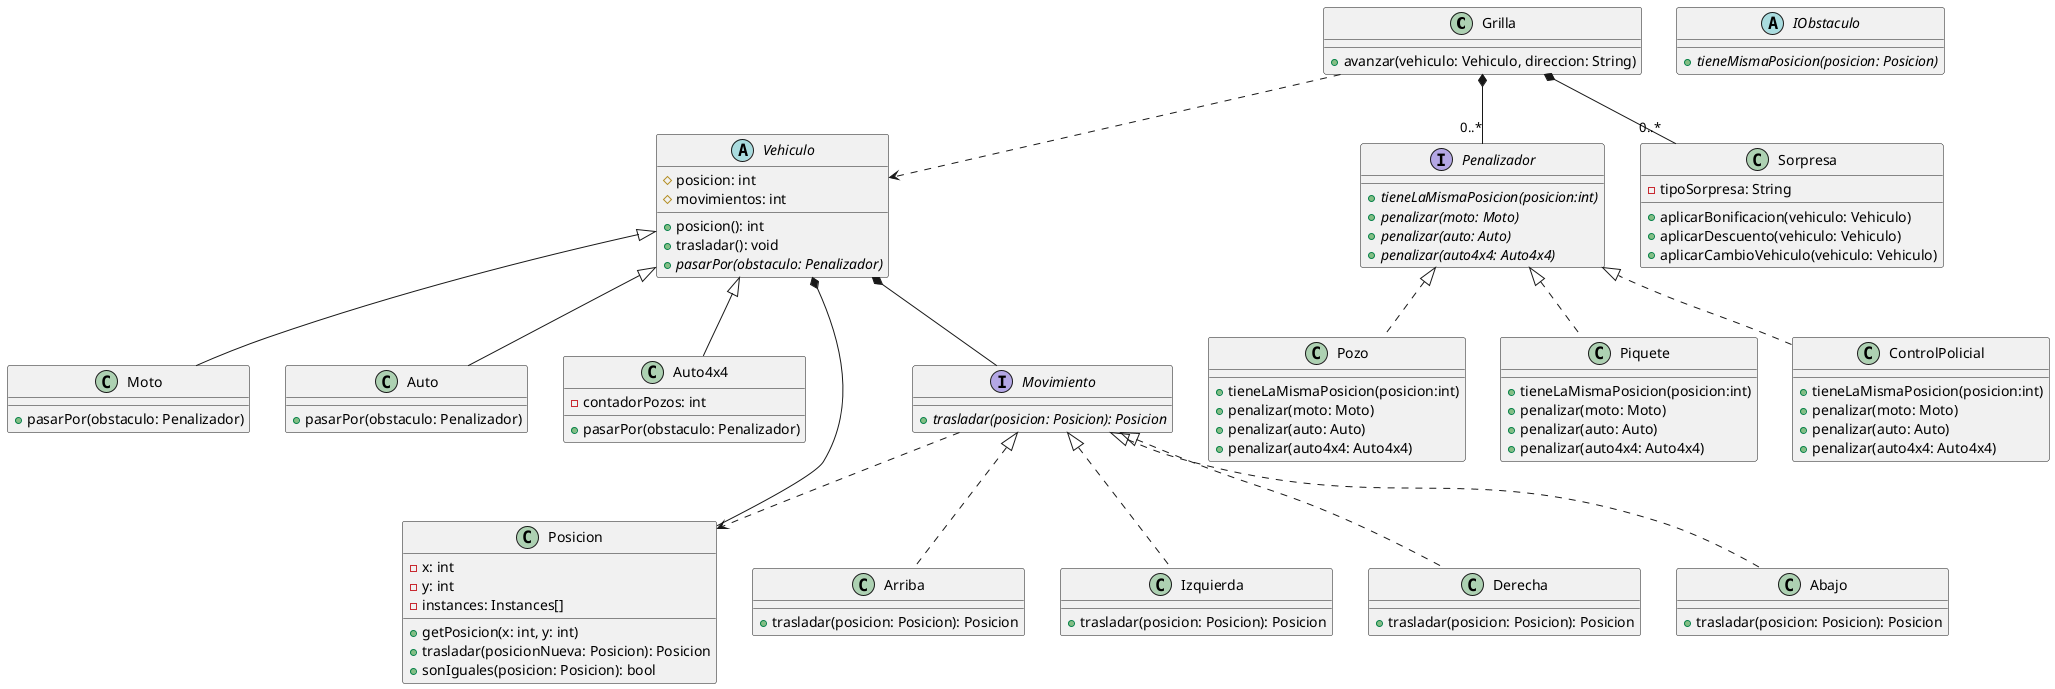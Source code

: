 @startuml

class Grilla {
    + avanzar(vehiculo: Vehiculo, direccion: String)
}

abstract class Vehiculo {
    # posicion: int
    # movimientos: int
    + posicion(): int
    + trasladar(): void
    + {abstract} pasarPor(obstaculo: Penalizador)
}

class Moto {
    + pasarPor(obstaculo: Penalizador)
}

class Auto {
    + pasarPor(obstaculo: Penalizador)
}

class Auto4x4 {
    - contadorPozos: int
    + pasarPor(obstaculo: Penalizador)
}

class Posicion {
    - x: int
    - y: int
    - instances: Instances[]
    + getPosicion(x: int, y: int)
    + trasladar(posicionNueva: Posicion): Posicion
    + sonIguales(posicion: Posicion): bool
}

interface Movimiento {
    + {abstract} trasladar(posicion: Posicion): Posicion
}

class Arriba {
    + trasladar(posicion: Posicion): Posicion
}

class Izquierda {
    + trasladar(posicion: Posicion): Posicion
}

class Derecha {
    + trasladar(posicion: Posicion): Posicion
}

class Abajo {
    + trasladar(posicion: Posicion): Posicion
}

abstract class IObstaculo {
    + {abstract} tieneMismaPosicion(posicion: Posicion)
}

interface Penalizador {
    + {abstract} tieneLaMismaPosicion(posicion:int)
    + {abstract} penalizar(moto: Moto)
    + {abstract} penalizar(auto: Auto)
    + {abstract} penalizar(auto4x4: Auto4x4)
}

class Pozo {
    + tieneLaMismaPosicion(posicion:int)
    + penalizar(moto: Moto)
    + penalizar(auto: Auto)
    + penalizar(auto4x4: Auto4x4)
}

class Piquete {
    + tieneLaMismaPosicion(posicion:int)
    + penalizar(moto: Moto)
    + penalizar(auto: Auto)
    + penalizar(auto4x4: Auto4x4)
}

class ControlPolicial {
    + tieneLaMismaPosicion(posicion:int)
    + penalizar(moto: Moto)
    + penalizar(auto: Auto)
    + penalizar(auto4x4: Auto4x4)
}

class Sorpresa {
    - tipoSorpresa: String
    + aplicarBonificacion(vehiculo: Vehiculo)
    + aplicarDescuento(vehiculo: Vehiculo)
    + aplicarCambioVehiculo(vehiculo: Vehiculo)
}

Grilla ..> Vehiculo
Grilla *-- "0..*" Penalizador
Grilla *-- "0..*" Sorpresa

Vehiculo <|-- Moto
Vehiculo <|-- Auto
Vehiculo <|-- Auto4x4

Vehiculo *-- Posicion
Vehiculo *-- Movimiento

Penalizador <|.. Pozo
Penalizador <|.. Piquete
Penalizador <|.. ControlPolicial

Movimiento <|.. Arriba
Movimiento <|.. Abajo
Movimiento <|.. Izquierda
Movimiento <|.. Derecha

Movimiento ..> Posicion

@enduml

